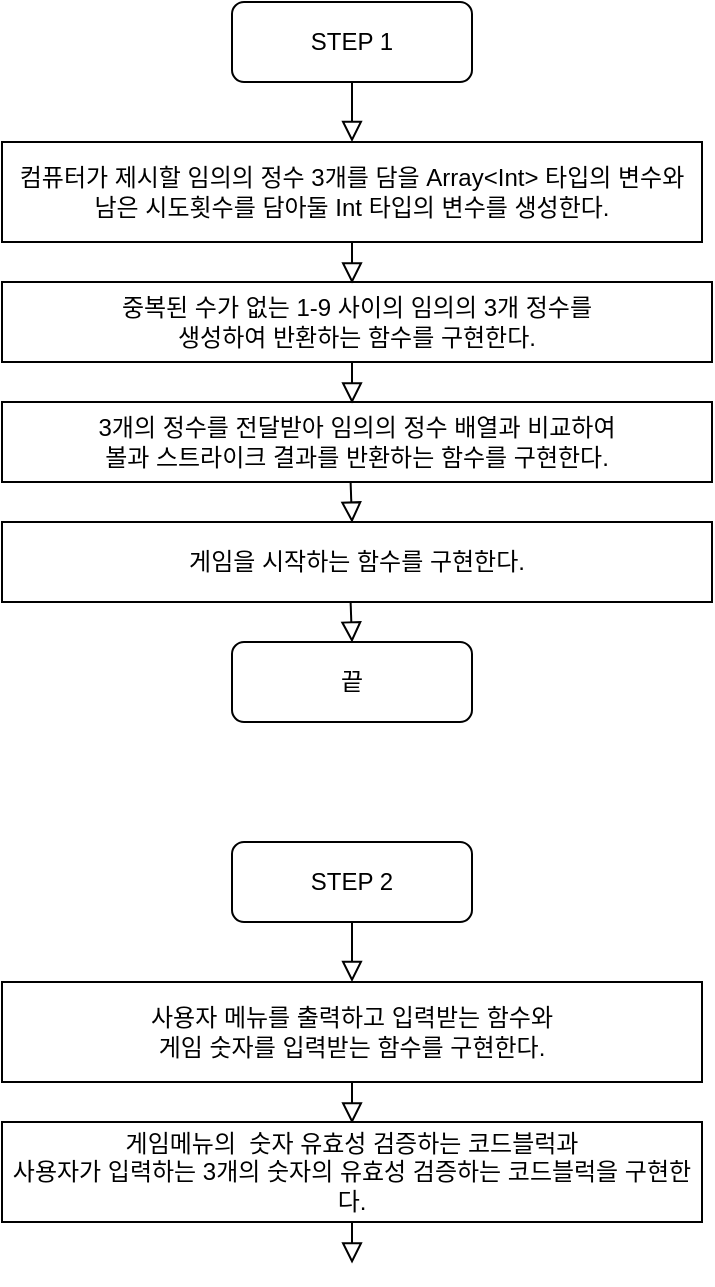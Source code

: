 <mxfile version="20.2.4" type="github">
  <diagram id="C5RBs43oDa-KdzZeNtuy" name="Page-1">
    <mxGraphModel dx="1349" dy="841" grid="1" gridSize="10" guides="1" tooltips="1" connect="1" arrows="1" fold="1" page="1" pageScale="1" pageWidth="827" pageHeight="1169" math="0" shadow="0">
      <root>
        <mxCell id="WIyWlLk6GJQsqaUBKTNV-0" />
        <mxCell id="WIyWlLk6GJQsqaUBKTNV-1" parent="WIyWlLk6GJQsqaUBKTNV-0" />
        <mxCell id="WIyWlLk6GJQsqaUBKTNV-2" value="" style="rounded=0;html=1;jettySize=auto;orthogonalLoop=1;fontSize=11;endArrow=block;endFill=0;endSize=8;strokeWidth=1;shadow=0;labelBackgroundColor=none;edgeStyle=orthogonalEdgeStyle;entryX=0.5;entryY=0;entryDx=0;entryDy=0;" parent="WIyWlLk6GJQsqaUBKTNV-1" source="WIyWlLk6GJQsqaUBKTNV-3" target="FhU4wjtJCrgRbDmHGauY-0" edge="1">
          <mxGeometry relative="1" as="geometry">
            <mxPoint x="640" y="80" as="targetPoint" />
            <Array as="points" />
          </mxGeometry>
        </mxCell>
        <mxCell id="WIyWlLk6GJQsqaUBKTNV-3" value="STEP 1" style="rounded=1;whiteSpace=wrap;html=1;fontSize=12;glass=0;strokeWidth=1;shadow=0;" parent="WIyWlLk6GJQsqaUBKTNV-1" vertex="1">
          <mxGeometry x="340" y="20" width="120" height="40" as="geometry" />
        </mxCell>
        <mxCell id="FhU4wjtJCrgRbDmHGauY-0" value="컴퓨터가 제시할 임의의 정수 3개를 담을 Array&amp;lt;Int&amp;gt; 타입의 변수와&lt;br&gt;남은 시도횟수를 담아둘 Int 타입의 변수를 생성한다." style="rounded=0;whiteSpace=wrap;html=1;" parent="WIyWlLk6GJQsqaUBKTNV-1" vertex="1">
          <mxGeometry x="225" y="90" width="350" height="50" as="geometry" />
        </mxCell>
        <mxCell id="0tNc-vbko0ZoDKBXcS0s-0" value="중복된 수가 없는 1-9 사이의 임의의 3개 정수를&lt;br&gt;생성하여&amp;nbsp;반환하는 함수를 구현한다." style="rounded=0;whiteSpace=wrap;html=1;" parent="WIyWlLk6GJQsqaUBKTNV-1" vertex="1">
          <mxGeometry x="225" y="160" width="355" height="40" as="geometry" />
        </mxCell>
        <mxCell id="-g-nt-NkUHKgRjW_og_s-2" value="" style="rounded=0;html=1;jettySize=auto;orthogonalLoop=1;fontSize=11;endArrow=block;endFill=0;endSize=8;strokeWidth=1;shadow=0;labelBackgroundColor=none;edgeStyle=orthogonalEdgeStyle;entryX=0.493;entryY=0.019;entryDx=0;entryDy=0;exitX=0.5;exitY=1;exitDx=0;exitDy=0;entryPerimeter=0;" parent="WIyWlLk6GJQsqaUBKTNV-1" source="FhU4wjtJCrgRbDmHGauY-0" target="0tNc-vbko0ZoDKBXcS0s-0" edge="1">
          <mxGeometry relative="1" as="geometry">
            <mxPoint x="410.0" y="100" as="targetPoint" />
            <Array as="points" />
            <mxPoint x="410.0" y="70" as="sourcePoint" />
          </mxGeometry>
        </mxCell>
        <mxCell id="-g-nt-NkUHKgRjW_og_s-3" value="3개의 정수를 전달받아 임의의 정수 배열과 비교하여&lt;br&gt;볼과 스트라이크 결과를 반환하는 함수를 구현한다." style="rounded=0;whiteSpace=wrap;html=1;" parent="WIyWlLk6GJQsqaUBKTNV-1" vertex="1">
          <mxGeometry x="225" y="220" width="355" height="40" as="geometry" />
        </mxCell>
        <mxCell id="-g-nt-NkUHKgRjW_og_s-4" value="" style="rounded=0;html=1;jettySize=auto;orthogonalLoop=1;fontSize=11;endArrow=block;endFill=0;endSize=8;strokeWidth=1;shadow=0;labelBackgroundColor=none;edgeStyle=orthogonalEdgeStyle;entryX=0.493;entryY=0.019;entryDx=0;entryDy=0;exitX=0.5;exitY=1;exitDx=0;exitDy=0;entryPerimeter=0;" parent="WIyWlLk6GJQsqaUBKTNV-1" target="-g-nt-NkUHKgRjW_og_s-3" edge="1">
          <mxGeometry relative="1" as="geometry">
            <mxPoint x="410.0" y="160" as="targetPoint" />
            <Array as="points" />
            <mxPoint x="400" y="200" as="sourcePoint" />
          </mxGeometry>
        </mxCell>
        <mxCell id="gl0MrBrXcMZ7J03OzcvN-0" value="게임을 시작하는 함수를 구현한다." style="rounded=0;whiteSpace=wrap;html=1;" parent="WIyWlLk6GJQsqaUBKTNV-1" vertex="1">
          <mxGeometry x="225" y="280" width="355" height="40" as="geometry" />
        </mxCell>
        <mxCell id="gl0MrBrXcMZ7J03OzcvN-1" value="" style="rounded=0;html=1;jettySize=auto;orthogonalLoop=1;fontSize=11;endArrow=block;endFill=0;endSize=8;strokeWidth=1;shadow=0;labelBackgroundColor=none;edgeStyle=orthogonalEdgeStyle;entryX=0.493;entryY=0.009;entryDx=0;entryDy=0;exitX=0.491;exitY=1.003;exitDx=0;exitDy=0;exitPerimeter=0;entryPerimeter=0;" parent="WIyWlLk6GJQsqaUBKTNV-1" source="-g-nt-NkUHKgRjW_og_s-3" target="gl0MrBrXcMZ7J03OzcvN-0" edge="1">
          <mxGeometry relative="1" as="geometry">
            <mxPoint x="412.515" y="230.76" as="targetPoint" />
            <Array as="points">
              <mxPoint x="400" y="260" />
            </Array>
            <mxPoint x="402.5" y="260" as="sourcePoint" />
          </mxGeometry>
        </mxCell>
        <mxCell id="zvvtkTkj2xzf-ngUJZ0Q-1" value="" style="rounded=0;html=1;jettySize=auto;orthogonalLoop=1;fontSize=11;endArrow=block;endFill=0;endSize=8;strokeWidth=1;shadow=0;labelBackgroundColor=none;edgeStyle=orthogonalEdgeStyle;entryX=0.493;entryY=0.009;entryDx=0;entryDy=0;exitX=0.491;exitY=1.003;exitDx=0;exitDy=0;exitPerimeter=0;entryPerimeter=0;" parent="WIyWlLk6GJQsqaUBKTNV-1" edge="1">
          <mxGeometry relative="1" as="geometry">
            <mxPoint x="400.015" y="340.25" as="targetPoint" />
            <Array as="points">
              <mxPoint x="400" y="319.89" />
            </Array>
            <mxPoint x="399.305" y="320.01" as="sourcePoint" />
          </mxGeometry>
        </mxCell>
        <mxCell id="zvvtkTkj2xzf-ngUJZ0Q-3" value="끝" style="rounded=1;whiteSpace=wrap;html=1;fontSize=12;glass=0;strokeWidth=1;shadow=0;" parent="WIyWlLk6GJQsqaUBKTNV-1" vertex="1">
          <mxGeometry x="340" y="340" width="120" height="40" as="geometry" />
        </mxCell>
        <mxCell id="zvvtkTkj2xzf-ngUJZ0Q-6" value="" style="rounded=0;html=1;jettySize=auto;orthogonalLoop=1;fontSize=11;endArrow=block;endFill=0;endSize=8;strokeWidth=1;shadow=0;labelBackgroundColor=none;edgeStyle=orthogonalEdgeStyle;entryX=0.5;entryY=0;entryDx=0;entryDy=0;" parent="WIyWlLk6GJQsqaUBKTNV-1" source="zvvtkTkj2xzf-ngUJZ0Q-7" edge="1">
          <mxGeometry relative="1" as="geometry">
            <mxPoint x="400" y="510" as="targetPoint" />
            <Array as="points">
              <mxPoint x="400" y="480" />
              <mxPoint x="400" y="480" />
            </Array>
          </mxGeometry>
        </mxCell>
        <mxCell id="zvvtkTkj2xzf-ngUJZ0Q-7" value="STEP 2" style="rounded=1;whiteSpace=wrap;html=1;fontSize=12;glass=0;strokeWidth=1;shadow=0;" parent="WIyWlLk6GJQsqaUBKTNV-1" vertex="1">
          <mxGeometry x="340" y="440" width="120" height="40" as="geometry" />
        </mxCell>
        <mxCell id="zvvtkTkj2xzf-ngUJZ0Q-8" value="사용자 메뉴를 출력하고 입력받는 함수와&lt;br&gt;게임 숫자를 입력받는 함수를 구현한다." style="rounded=0;whiteSpace=wrap;html=1;" parent="WIyWlLk6GJQsqaUBKTNV-1" vertex="1">
          <mxGeometry x="225" y="510" width="350" height="50" as="geometry" />
        </mxCell>
        <mxCell id="zvvtkTkj2xzf-ngUJZ0Q-9" value="" style="rounded=0;html=1;jettySize=auto;orthogonalLoop=1;fontSize=11;endArrow=block;endFill=0;endSize=8;strokeWidth=1;shadow=0;labelBackgroundColor=none;edgeStyle=orthogonalEdgeStyle;entryX=0.493;entryY=0.019;entryDx=0;entryDy=0;exitX=0.5;exitY=1;exitDx=0;exitDy=0;entryPerimeter=0;" parent="WIyWlLk6GJQsqaUBKTNV-1" source="zvvtkTkj2xzf-ngUJZ0Q-8" edge="1">
          <mxGeometry relative="1" as="geometry">
            <mxPoint x="400.015" y="580.76" as="targetPoint" />
            <Array as="points" />
            <mxPoint x="410.0" y="490" as="sourcePoint" />
          </mxGeometry>
        </mxCell>
        <mxCell id="WwlP-GzkREwg8EOPG-1p-0" value="게임메뉴의&amp;nbsp; 숫자 유효성 검증하는 코드블럭과&lt;br&gt;사용자가 입력하는 3개의 숫자의 유효성 검증하는 코드블럭을 구현한다." style="rounded=0;whiteSpace=wrap;html=1;" vertex="1" parent="WIyWlLk6GJQsqaUBKTNV-1">
          <mxGeometry x="225" y="580" width="350" height="50" as="geometry" />
        </mxCell>
        <mxCell id="WwlP-GzkREwg8EOPG-1p-1" value="" style="rounded=0;html=1;jettySize=auto;orthogonalLoop=1;fontSize=11;endArrow=block;endFill=0;endSize=8;strokeWidth=1;shadow=0;labelBackgroundColor=none;edgeStyle=orthogonalEdgeStyle;entryX=0.493;entryY=0.019;entryDx=0;entryDy=0;exitX=0.5;exitY=1;exitDx=0;exitDy=0;entryPerimeter=0;" edge="1" parent="WIyWlLk6GJQsqaUBKTNV-1" source="WwlP-GzkREwg8EOPG-1p-0">
          <mxGeometry relative="1" as="geometry">
            <mxPoint x="400.015" y="650.76" as="targetPoint" />
            <Array as="points" />
            <mxPoint x="410.0" y="560" as="sourcePoint" />
          </mxGeometry>
        </mxCell>
      </root>
    </mxGraphModel>
  </diagram>
</mxfile>
